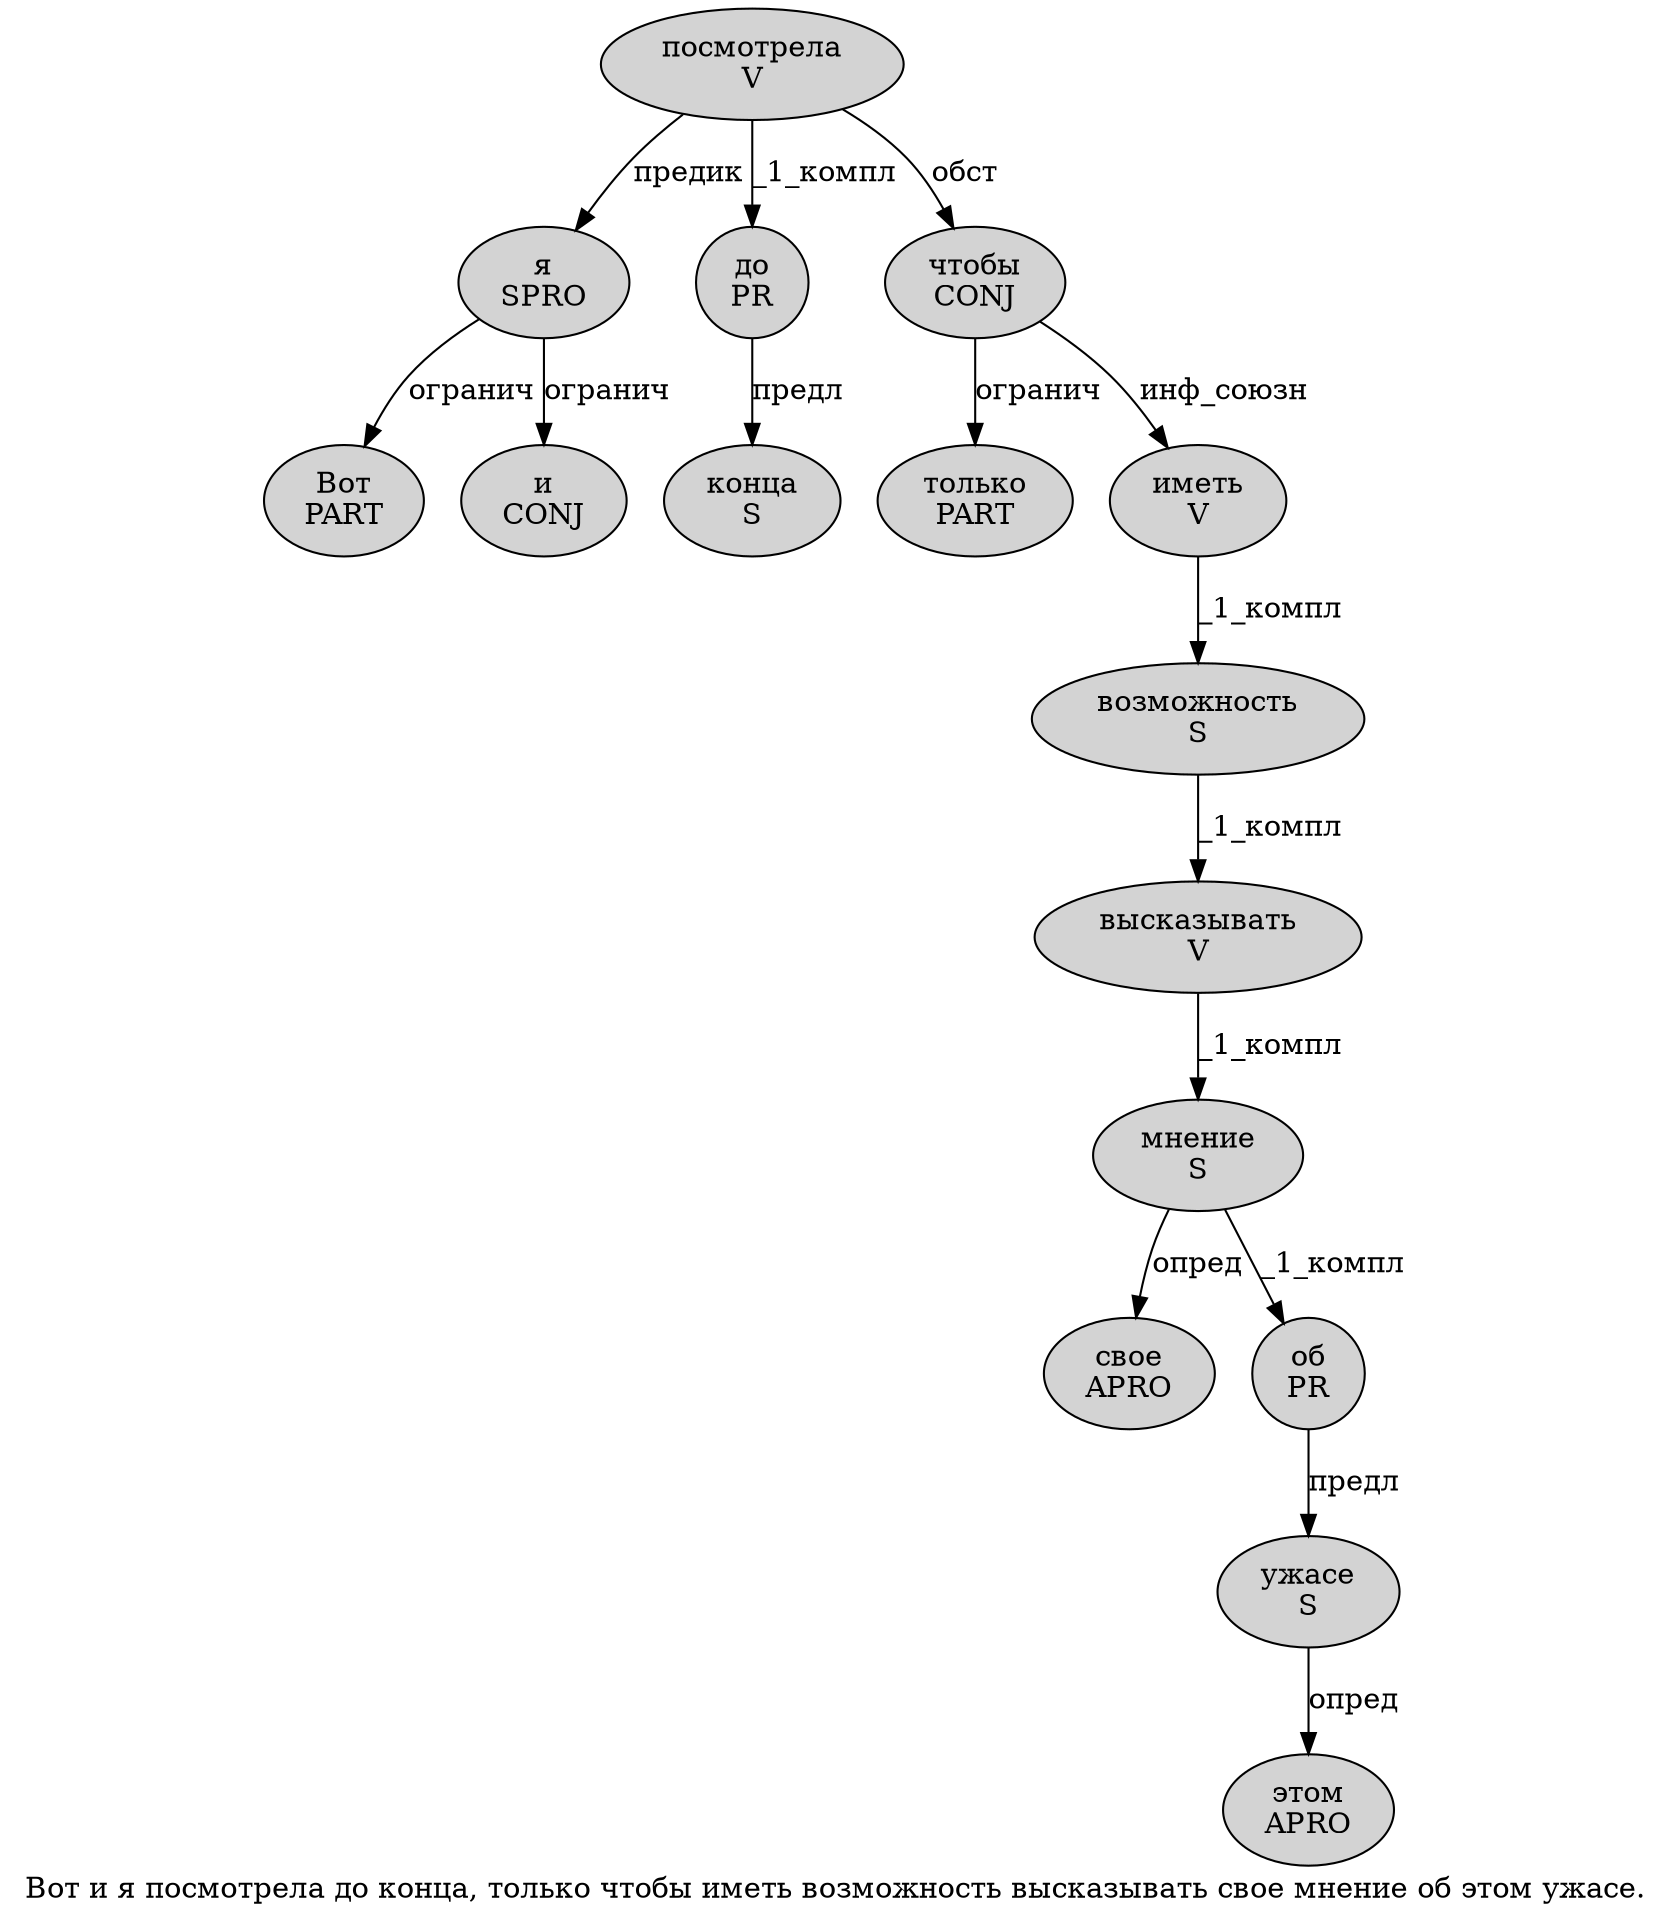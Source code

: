 digraph SENTENCE_3089 {
	graph [label="Вот и я посмотрела до конца, только чтобы иметь возможность высказывать свое мнение об этом ужасе."]
	node [style=filled]
		0 [label="Вот
PART" color="" fillcolor=lightgray penwidth=1 shape=ellipse]
		1 [label="и
CONJ" color="" fillcolor=lightgray penwidth=1 shape=ellipse]
		2 [label="я
SPRO" color="" fillcolor=lightgray penwidth=1 shape=ellipse]
		3 [label="посмотрела
V" color="" fillcolor=lightgray penwidth=1 shape=ellipse]
		4 [label="до
PR" color="" fillcolor=lightgray penwidth=1 shape=ellipse]
		5 [label="конца
S" color="" fillcolor=lightgray penwidth=1 shape=ellipse]
		7 [label="только
PART" color="" fillcolor=lightgray penwidth=1 shape=ellipse]
		8 [label="чтобы
CONJ" color="" fillcolor=lightgray penwidth=1 shape=ellipse]
		9 [label="иметь
V" color="" fillcolor=lightgray penwidth=1 shape=ellipse]
		10 [label="возможность
S" color="" fillcolor=lightgray penwidth=1 shape=ellipse]
		11 [label="высказывать
V" color="" fillcolor=lightgray penwidth=1 shape=ellipse]
		12 [label="свое
APRO" color="" fillcolor=lightgray penwidth=1 shape=ellipse]
		13 [label="мнение
S" color="" fillcolor=lightgray penwidth=1 shape=ellipse]
		14 [label="об
PR" color="" fillcolor=lightgray penwidth=1 shape=ellipse]
		15 [label="этом
APRO" color="" fillcolor=lightgray penwidth=1 shape=ellipse]
		16 [label="ужасе
S" color="" fillcolor=lightgray penwidth=1 shape=ellipse]
			2 -> 0 [label="огранич"]
			2 -> 1 [label="огранич"]
			11 -> 13 [label="_1_компл"]
			3 -> 2 [label="предик"]
			3 -> 4 [label="_1_компл"]
			3 -> 8 [label="обст"]
			14 -> 16 [label="предл"]
			8 -> 7 [label="огранич"]
			8 -> 9 [label="инф_союзн"]
			4 -> 5 [label="предл"]
			16 -> 15 [label="опред"]
			13 -> 12 [label="опред"]
			13 -> 14 [label="_1_компл"]
			9 -> 10 [label="_1_компл"]
			10 -> 11 [label="_1_компл"]
}